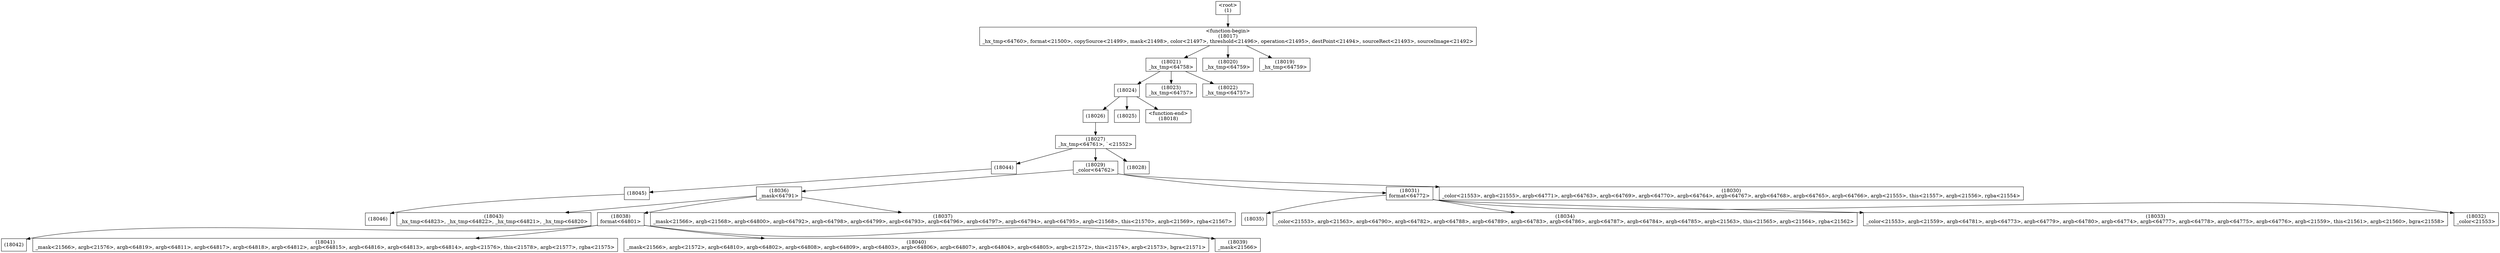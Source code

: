 digraph graphname {
n18046 [shape=box,label="(18046)"];
n18045 [shape=box,label="(18045)"];
n18045 -> n18046;
n18044 [shape=box,label="(18044)"];
n18044 -> n18045;
n18043 [shape=box,label="(18043)\n_hx_tmp<64823>, _hx_tmp<64822>, _hx_tmp<64821>, _hx_tmp<64820>"];
n18042 [shape=box,label="(18042)"];
n18041 [shape=box,label="(18041)\n_mask<21566>, argb<21576>, argb<64819>, argb<64811>, argb<64817>, argb<64818>, argb<64812>, argb<64815>, argb<64816>, argb<64813>, argb<64814>, argb<21576>, this<21578>, argb<21577>, rgba<21575>"];
n18040 [shape=box,label="(18040)\n_mask<21566>, argb<21572>, argb<64810>, argb<64802>, argb<64808>, argb<64809>, argb<64803>, argb<64806>, argb<64807>, argb<64804>, argb<64805>, argb<21572>, this<21574>, argb<21573>, bgra<21571>"];
n18039 [shape=box,label="(18039)\n_mask<21566>"];
n18038 [shape=box,label="(18038)\nformat<64801>"];
n18038 -> n18039;
n18038 -> n18040;
n18038 -> n18042;
n18038 -> n18041;
n18037 [shape=box,label="(18037)\n_mask<21566>, argb<21568>, argb<64800>, argb<64792>, argb<64798>, argb<64799>, argb<64793>, argb<64796>, argb<64797>, argb<64794>, argb<64795>, argb<21568>, this<21570>, argb<21569>, rgba<21567>"];
n18036 [shape=box,label="(18036)\n_mask<64791>"];
n18036 -> n18037;
n18036 -> n18043;
n18036 -> n18038;
n18035 [shape=box,label="(18035)"];
n18034 [shape=box,label="(18034)\n_color<21553>, argb<21563>, argb<64790>, argb<64782>, argb<64788>, argb<64789>, argb<64783>, argb<64786>, argb<64787>, argb<64784>, argb<64785>, argb<21563>, this<21565>, argb<21564>, rgba<21562>"];
n18033 [shape=box,label="(18033)\n_color<21553>, argb<21559>, argb<64781>, argb<64773>, argb<64779>, argb<64780>, argb<64774>, argb<64777>, argb<64778>, argb<64775>, argb<64776>, argb<21559>, this<21561>, argb<21560>, bgra<21558>"];
n18032 [shape=box,label="(18032)\n_color<21553>"];
n18031 [shape=box,label="(18031)\nformat<64772>"];
n18031 -> n18032;
n18031 -> n18033;
n18031 -> n18035;
n18031 -> n18034;
n18030 [shape=box,label="(18030)\n_color<21553>, argb<21555>, argb<64771>, argb<64763>, argb<64769>, argb<64770>, argb<64764>, argb<64767>, argb<64768>, argb<64765>, argb<64766>, argb<21555>, this<21557>, argb<21556>, rgba<21554>"];
n18029 [shape=box,label="(18029)\n_color<64762>"];
n18029 -> n18030;
n18029 -> n18036;
n18029 -> n18031;
n18028 [shape=box,label="(18028)"];
n18027 [shape=box,label="(18027)\n_hx_tmp<64761>, `<21552>"];
n18027 -> n18028;
n18027 -> n18029;
n18027 -> n18044;
n18026 [shape=box,label="(18026)"];
n18026 -> n18027;
n18025 [shape=box,label="(18025)"];
n18024 [shape=box,label="(18024)"];
n18024 -> n18025;
n18024 -> n18018;
n18024 -> n18026;
n18023 [shape=box,label="(18023)\n_hx_tmp<64757>"];
n18022 [shape=box,label="(18022)\n_hx_tmp<64757>"];
n18021 [shape=box,label="(18021)\n_hx_tmp<64758>"];
n18021 -> n18022;
n18021 -> n18024;
n18021 -> n18023;
n18020 [shape=box,label="(18020)\n_hx_tmp<64759>"];
n18019 [shape=box,label="(18019)\n_hx_tmp<64759>"];
n18018 [shape=box,label="<function-end>
(18018)"];
n18017 [shape=box,label="<function-begin>
(18017)\n_hx_tmp<64760>, format<21500>, copySource<21499>, mask<21498>, color<21497>, threshold<21496>, operation<21495>, destPoint<21494>, sourceRect<21493>, sourceImage<21492>"];
n18017 -> n18019;
n18017 -> n18021;
n18017 -> n18020;
n1 [shape=box,label="<root>
(1)"];
n1 -> n18017;
}

